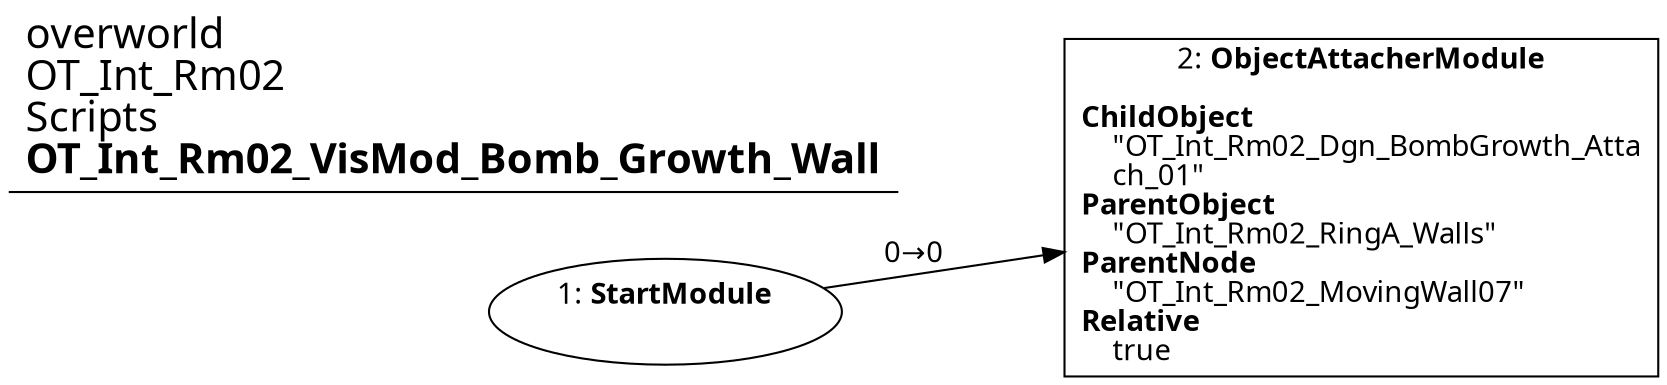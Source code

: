 digraph {
    layout = fdp;
    overlap = prism;
    sep = "+16";
    splines = spline;

    node [ shape = box ];

    graph [ fontname = "Segoe UI" ];
    node [ fontname = "Segoe UI" ];
    edge [ fontname = "Segoe UI" ];

    1 [ label = <1: <b>StartModule</b><br/><br/>> ];
    1 [ shape = oval ]
    1 [ pos = "0.18300001,-0.25500003!" ];
    1 -> 2 [ label = "0→0" ];

    2 [ label = <2: <b>ObjectAttacherModule</b><br/><br/><b>ChildObject</b><br align="left"/>    &quot;OT_Int_Rm02_Dgn_BombGrowth_Atta<br align="left"/>    ch_01&quot;<br align="left"/><b>ParentObject</b><br align="left"/>    &quot;OT_Int_Rm02_RingA_Walls&quot;<br align="left"/><b>ParentNode</b><br align="left"/>    &quot;OT_Int_Rm02_MovingWall07&quot;<br align="left"/><b>Relative</b><br align="left"/>    true<br align="left"/>> ];
    2 [ pos = "0.43500003,-0.25500003!" ];

    title [ pos = "0.18200001,-0.254!" ];
    title [ shape = underline ];
    title [ label = <<font point-size="20">overworld<br align="left"/>OT_Int_Rm02<br align="left"/>Scripts<br align="left"/><b>OT_Int_Rm02_VisMod_Bomb_Growth_Wall</b><br align="left"/></font>> ];
}
